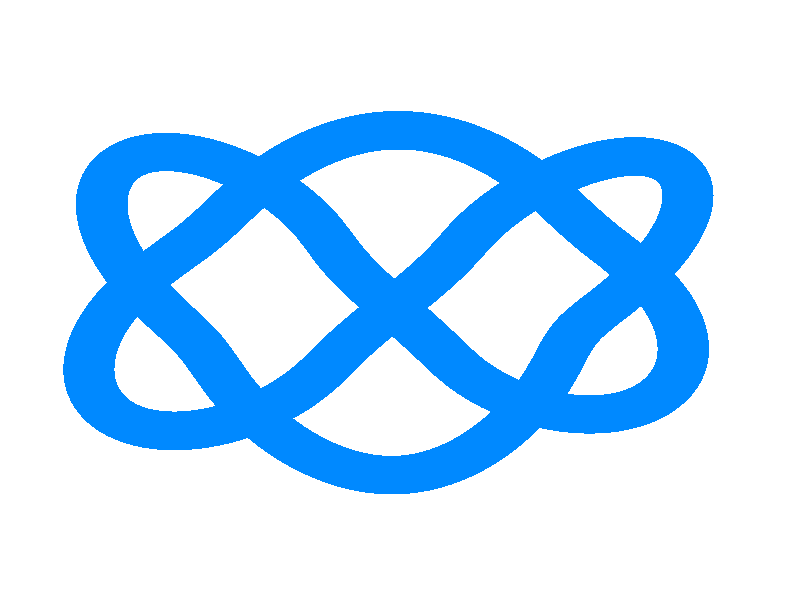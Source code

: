 /******************************************************************************
 *                                  LICENSE                                   *
 ******************************************************************************
 *  This file is part of Mathematics-and-Physics.                             *
 *                                                                            *
 *  Mathematics-and-Physics is free software: you can redistribute it and/or  *
 *  modify it under the terms of the GNU General Public License as published  *
 *  by the Free Software Foundation, either version 3 of the License, or      *
 *  (at your option) any later version.                                       *
 *                                                                            *
 *  Mathematics-and-Physics is distributed in the hope that it will be useful *
 *  but WITHOUT ANY WARRANTY; without even the implied warranty of            *
 *  MERCHANTABILITY or FITNESS FOR A PARTICULAR PURPOSE.  See the             *
 *  GNU General Public License for more details.                              *
 *                                                                            *
 *  You should have received a copy of the GNU General Public License         *
 *  along with Mathematics-and-Physics.  If not, see                          *
 *  <https://www.gnu.org/licenses/>.                                          *
 ******************************************************************************
 *  This is a modification of Eder Porto's drawing in POV-Ray. This version   *
 *  has a plane drawn behind the knot, resulting in a shadow cast on it.      *
 *  Render options used:                                                      *
 *      povray Antialias=True Height=512 Width=512 endless_knot.pov           *
 ******************************************************************************/
#include "colors.inc"

background {
    color White
}

global_settings {
    assumed_gamma 1.0
}

camera {
    location <0.0, 0.0, -25.0>
    right <1.0, 0.0, 0.0>
    up <0.0, 1.0, 0.0>
    look_at <0.0, 0.0, 0.0>
    angle 5.0
}

/*  Light cast on to the knot. A shadow is created on to the plane behind it. */
light_source {
    <0.0, 20.0, -50.0>
    color White
    area_light <5.0, 0.0, 0.0>, <0.0, 5.0, 0.0>, 10, 10
    adaptive 3
}

/*  Thickness of the tube used to sweep out the 7_4 knot (the endless knot).  */
#declare TUBE_THICKNESS = 0.07;

/*  Spline sweep through a bunch of data points. These points were found by   *
 *  Eder Porto. One can use the Lissajous parameterization for the endless    *
 *  knot, but it doesn't look quite the same. These splining points yield a   *
 *  very pleasant image.                                                      */
sphere_sweep {
    cubic_spline 110,
    <-0.846662727, -0.189982364, +0.112322182>, TUBE_THICKNESS
    <-0.849324727, -0.284050273, +0.059746545>, TUBE_THICKNESS
    <-0.822448182, -0.365780545, -0.005013182>, TUBE_THICKNESS
    <-0.767159273, -0.427801455, -0.073407636>, TUBE_THICKNESS
    <-0.687604636, -0.464353545, -0.135966000>, TUBE_THICKNESS
    <-0.591028182, -0.472237364, -0.182910364>, TUBE_THICKNESS
    <-0.487438273, -0.451913545, -0.205333091>, TUBE_THICKNESS
    <-0.388481364, -0.408552727, -0.197014182>, TUBE_THICKNESS
    <-0.304549727, -0.351728000, -0.156545818>, TUBE_THICKNESS
    <-0.241069909, -0.292087636, -0.088996000>, TUBE_THICKNESS
    <-0.193920727, -0.234495000, -0.005960273>, TUBE_THICKNESS
    <-0.147334636, -0.173318818, +0.075334909>, TUBE_THICKNESS
    <-0.086260909, -0.101366455, +0.134616909>, TUBE_THICKNESS
    <-0.011979182, -0.020864818, +0.155094273>, TUBE_THICKNESS
    <+0.061509000, +0.059406545, +0.130700636>, TUBE_THICKNESS
    <+0.120432636, +0.130565455, +0.068244636>, TUBE_THICKNESS
    <+0.162308909, +0.189540273, -0.016710909>, TUBE_THICKNESS
    <+0.199244909, +0.243907727, -0.106555364>, TUBE_THICKNESS
    <+0.248032273, +0.303880818, -0.185393273>, TUBE_THICKNESS
    <+0.316452273, +0.370048273, -0.239837455>, TUBE_THICKNESS
    <+0.402150182, +0.434014545, -0.261210727>, TUBE_THICKNESS
    <+0.497139545, +0.484952000, -0.247388545>, TUBE_THICKNESS
    <+0.591207545, +0.514055455, -0.202005545>, TUBE_THICKNESS
    <+0.674473545, +0.516256818, -0.132766455>, TUBE_THICKNESS
    <+0.738644636, +0.490301818, -0.049500273>, TUBE_THICKNESS
    <+0.777833182, +0.438263545, +0.036991000>, TUBE_THICKNESS
    <+0.788865455, +0.364903364, +0.115931273>, TUBE_THICKNESS
    <+0.771562000, +0.277157818, +0.177184273>, TUBE_THICKNESS
    <+0.729148273, +0.183448273, +0.212021455>, TUBE_THICKNESS
    <+0.668688818, +0.092912636, +0.214197182>, TUBE_THICKNESS
    <+0.600678273, +0.013511636, +0.181714909>, TUBE_THICKNESS
    <+0.537428727, -0.051324909, +0.118311818>, TUBE_THICKNESS
    <+0.488334273, -0.106690545, +0.033765818>, TUBE_THICKNESS
    <+0.453702000, -0.165998182, -0.056795364>, TUBE_THICKNESS
    <+0.422115545, -0.240305455, -0.135735636>, TUBE_THICKNESS
    <+0.379881000, -0.328230182, -0.189104818>, TUBE_THICKNESS
    <+0.322211636, -0.419226545, -0.210222091>, TUBE_THICKNESS
    <+0.251974182, -0.501648000, -0.199445909>, TUBE_THICKNESS
    <+0.174441727, -0.567278000, -0.162381818>, TUBE_THICKNESS
    <+0.093658455, -0.611944273, -0.106939364>, TUBE_THICKNESS
    <+0.011365000, -0.634213364, -0.041616545>, TUBE_THICKNESS
    <-0.072361818, -0.633855000, +0.025472545>, TUBE_THICKNESS
    <-0.157726909, -0.610869182, +0.086520727>, TUBE_THICKNESS
    <-0.243424727, -0.565588636, +0.133567455>, TUBE_THICKNESS
    <-0.325718273, -0.500086636, +0.158959455>, TUBE_THICKNESS
    <-0.398873636, -0.419431364, +0.156502182>, TUBE_THICKNESS
    <-0.457515727, -0.332453636, +0.123533545>, TUBE_THICKNESS
    <-0.501183727, -0.249904273, +0.063099727>, TUBE_THICKNESS
    <-0.538324636, -0.178489364, -0.015200636>, TUBE_THICKNESS
    <-0.580943091, -0.114651182, -0.096495909>, TUBE_THICKNESS
    <-0.633749182, -0.047024636, -0.165939818>, TUBE_THICKNESS
    <-0.691981727, +0.032837091, -0.212449000>, TUBE_THICKNESS
    <-0.746272364, +0.125343727, -0.229778000>, TUBE_THICKNESS
    <-0.787227091, +0.224735727, -0.216493273>, TUBE_THICKNESS
    <-0.807576545, +0.322694364, -0.175461727>, TUBE_THICKNESS
    <-0.803045909, +0.410414364, -0.112570636>, TUBE_THICKNESS
    <-0.772329818, +0.479909545, -0.035934000>, TUBE_THICKNESS
    <-0.716912909, +0.524831727, +0.045028364>, TUBE_THICKNESS
    <-0.640967455, +0.541008818, +0.119924364>, TUBE_THICKNESS
    <-0.551250909, +0.527340273, +0.178412909>, TUBE_THICKNESS
    <-0.456645455, +0.486462182, +0.211099909>, TUBE_THICKNESS
    <-0.367159364, +0.425209273, +0.211432727>, TUBE_THICKNESS
    <-0.291930545, +0.353999182, +0.177747364>, TUBE_THICKNESS
    <-0.236155273, +0.283633818, +0.114805091>, TUBE_THICKNESS
    <-0.196992273, +0.219411636, +0.033689091>, TUBE_THICKNESS
    <-0.160491364, +0.155803818, -0.050012182>, TUBE_THICKNESS
    <-0.110296273, +0.083237091, -0.117792364>, TUBE_THICKNESS
    <-0.043156000, +0.000994818, -0.151810364>, TUBE_THICKNESS
    <+0.029564273, -0.083295182, -0.141955636>, TUBE_THICKNESS
    <+0.093146455, -0.160597273, -0.091862818>, TUBE_THICKNESS
    <+0.145798909, -0.227302364, -0.018144273>, TUBE_THICKNESS
    <+0.203110000, -0.288120182, +0.056674909>, TUBE_THICKNESS
    <+0.279465091, -0.345584818, +0.113115636>, TUBE_THICKNESS
    <+0.375452727, -0.392196364, +0.139864273>, TUBE_THICKNESS
    <+0.481883909, -0.416743636, +0.134284182>, TUBE_THICKNESS
    <+0.585525091, -0.411624273, +0.100906091>, TUBE_THICKNESS
    <+0.673654455, -0.374816273, +0.048560727>, TUBE_THICKNESS
    <+0.736264091, -0.309467818, -0.011949909>, TUBE_THICKNESS
    <+0.767312909, -0.222387727, -0.069619273>, TUBE_THICKNESS
    <+0.764855727, -0.122790909, -0.114132000>, TUBE_THICKNESS
    <+0.731579909, -0.021095182, -0.136785091>, TUBE_THICKNESS
    <+0.675113636, +0.072998364, -0.131870545>, TUBE_THICKNESS
    <+0.607384636, +0.154088818, -0.098543636>, TUBE_THICKNESS
    <+0.540551636, +0.225734091, -0.043408273>, TUBE_THICKNESS
    <+0.479221909, +0.298582273, +0.018100636>, TUBE_THICKNESS
    <+0.416535455, +0.377522636, +0.066964818>, TUBE_THICKNESS
    <+0.344020000, +0.456616455, +0.090948909>, TUBE_THICKNESS
    <+0.260753909, +0.526111545, +0.087263000>, TUBE_THICKNESS
    <+0.170704545, +0.578252091, +0.059797727>, TUBE_THICKNESS
    <+0.077890909, +0.608916909, +0.015976091>, TUBE_THICKNESS
    <-0.015460364, +0.616596000, -0.035396455>, TUBE_THICKNESS
    <-0.108709273, +0.601161091, -0.085258909>, TUBE_THICKNESS
    <-0.200985364, +0.563508364, -0.124549909>, TUBE_THICKNESS
    <-0.289806000, +0.506094909, -0.144668909>, TUBE_THICKNESS
    <-0.370998818, +0.434296091, -0.138832818>, TUBE_THICKNESS
    <-0.440929091, +0.356738091, -0.104507636>, TUBE_THICKNESS
    <-0.501234909, +0.283147545, -0.046095909>, TUBE_THICKNESS
    <-0.560465727, +0.218157364, +0.023731909>, TUBE_THICKNESS
    <-0.626121364, +0.155957364, +0.088133273>, TUBE_THICKNESS
    <-0.696742727, +0.085745545, +0.133721000>, TUBE_THICKNESS
    <-0.763627000, +0.002377000, +0.153353727>, TUBE_THICKNESS
    <-0.816381818, -0.091742091, +0.145341909>, TUBE_THICKNESS
    <-0.846662727, -0.189982364, +0.112322182>, TUBE_THICKNESS
    <-0.849324727, -0.284050273, +0.059746545>, TUBE_THICKNESS
    <-0.822448182, -0.365780545, -0.005013182>, TUBE_THICKNESS
    <-0.767159273, -0.427801455, -0.073407636>, TUBE_THICKNESS
    <-0.687604636, -0.464353545, -0.135966000>, TUBE_THICKNESS
    <-0.591028182, -0.472237364, -0.182910364>, TUBE_THICKNESS
    <-0.487438273, -0.451913545, -0.205333091>, TUBE_THICKNESS
    <-0.388481364, -0.408552727, -0.197014182>, TUBE_THICKNESS

    /*  Blue-Green. 25% green mixed with 100% blue, in RGB format.            */
    pigment {
        color rgb <0.0, 0.25, 1.0>
    }

    /*  Data for the surface of the "thickened knot." It is fairly bright     *
     *  and reflective, but not too metallic looking.                         */
    finish {
        ambient 0.20
        diffuse 0.70
        brilliance 3.00
        phong 0.25
        phong_size 8.00
    }
}

/*  Location of the background plane. The knot will cast a shadow on to it.   */
plane {
    <0.0, 0.0, -1.0>, -0.33
    pigment {
        color White
    }

    finish {
        ambient 0.35
        diffuse 0.65
    }
}
